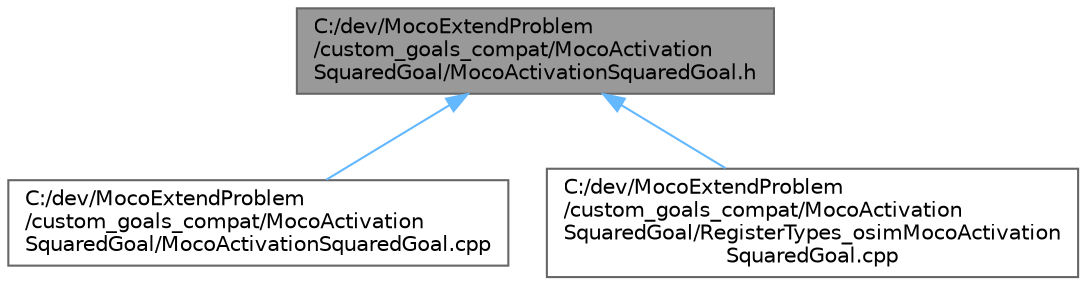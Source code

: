 digraph "C:/dev/MocoExtendProblem/custom_goals_compat/MocoActivationSquaredGoal/MocoActivationSquaredGoal.h"
{
 // LATEX_PDF_SIZE
  bgcolor="transparent";
  edge [fontname=Helvetica,fontsize=10,labelfontname=Helvetica,labelfontsize=10];
  node [fontname=Helvetica,fontsize=10,shape=box,height=0.2,width=0.4];
  Node1 [id="Node000001",label="C:/dev/MocoExtendProblem\l/custom_goals_compat/MocoActivation\lSquaredGoal/MocoActivationSquaredGoal.h",height=0.2,width=0.4,color="gray40", fillcolor="grey60", style="filled", fontcolor="black",tooltip=" "];
  Node1 -> Node2 [id="edge1_Node000001_Node000002",dir="back",color="steelblue1",style="solid",tooltip=" "];
  Node2 [id="Node000002",label="C:/dev/MocoExtendProblem\l/custom_goals_compat/MocoActivation\lSquaredGoal/MocoActivationSquaredGoal.cpp",height=0.2,width=0.4,color="grey40", fillcolor="white", style="filled",URL="$compat_2_moco_activation_squared_goal_2_moco_activation_squared_goal_8cpp.html",tooltip=" "];
  Node1 -> Node3 [id="edge2_Node000001_Node000003",dir="back",color="steelblue1",style="solid",tooltip=" "];
  Node3 [id="Node000003",label="C:/dev/MocoExtendProblem\l/custom_goals_compat/MocoActivation\lSquaredGoal/RegisterTypes_osimMocoActivation\lSquaredGoal.cpp",height=0.2,width=0.4,color="grey40", fillcolor="white", style="filled",URL="$compat_2_moco_activation_squared_goal_2_register_types__osim_moco_activation_squared_goal_8cpp.html",tooltip=" "];
}
